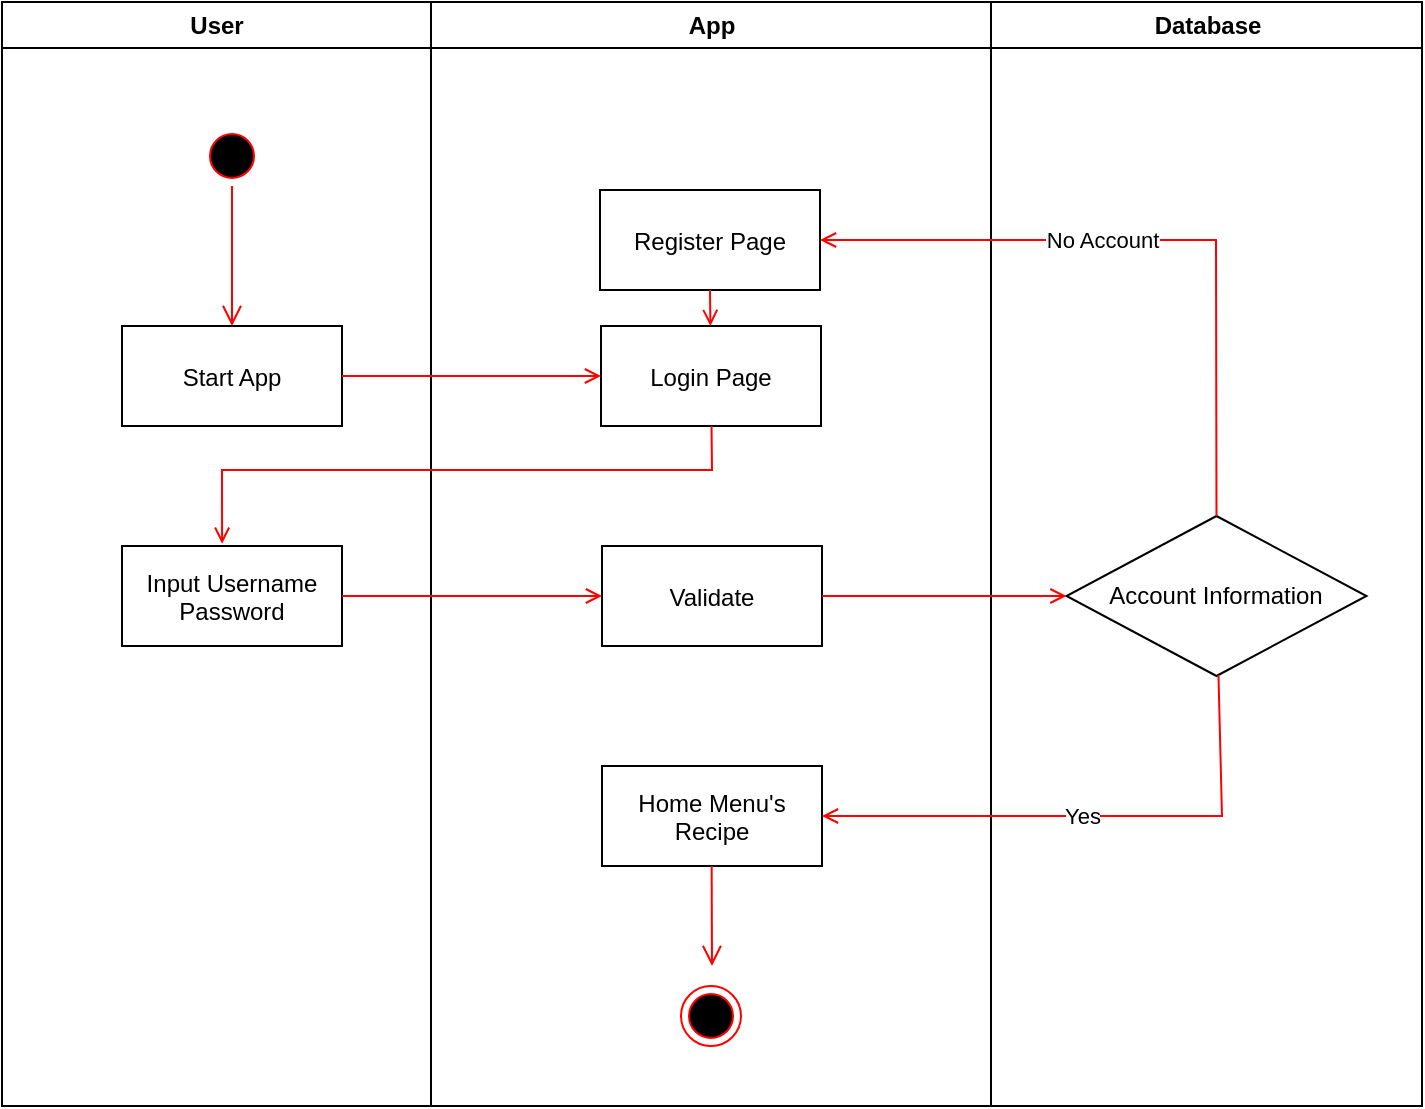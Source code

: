 <mxfile version="24.2.5" type="github">
  <diagram name="Page-1" id="e7e014a7-5840-1c2e-5031-d8a46d1fe8dd">
    <mxGraphModel dx="1257" dy="634" grid="1" gridSize="10" guides="1" tooltips="1" connect="1" arrows="1" fold="1" page="1" pageScale="1" pageWidth="1169" pageHeight="826" background="none" math="0" shadow="0">
      <root>
        <mxCell id="0" />
        <mxCell id="1" parent="0" />
        <mxCell id="2" value="User" style="swimlane;whiteSpace=wrap;startSize=23;" parent="1" vertex="1">
          <mxGeometry x="230" y="128" width="214.5" height="552" as="geometry" />
        </mxCell>
        <mxCell id="5" value="" style="ellipse;shape=startState;fillColor=#000000;strokeColor=#ff0000;" parent="2" vertex="1">
          <mxGeometry x="100" y="62" width="30" height="30" as="geometry" />
        </mxCell>
        <mxCell id="3" value="App" style="swimlane;whiteSpace=wrap;startSize=23;" parent="1" vertex="1">
          <mxGeometry x="444.5" y="128" width="280" height="552" as="geometry" />
        </mxCell>
        <mxCell id="38" value="" style="ellipse;shape=endState;fillColor=#000000;strokeColor=#ff0000" parent="3" vertex="1">
          <mxGeometry x="125" y="492" width="30" height="30" as="geometry" />
        </mxCell>
        <mxCell id="7" value="Start App" style="" parent="3" vertex="1">
          <mxGeometry x="-154.5" y="162" width="110" height="50" as="geometry" />
        </mxCell>
        <mxCell id="8" value="Input Username&#xa;Password" style="" parent="3" vertex="1">
          <mxGeometry x="-154.5" y="272" width="110" height="50" as="geometry" />
        </mxCell>
        <mxCell id="15" value="Login Page" style="" parent="3" vertex="1">
          <mxGeometry x="85" y="162" width="110" height="50" as="geometry" />
        </mxCell>
        <mxCell id="16" value="Validate" style="" parent="3" vertex="1">
          <mxGeometry x="85.5" y="272" width="110" height="50" as="geometry" />
        </mxCell>
        <mxCell id="gHha--uYaRWjLFX2nZgc-43" value="Register Page" style="" vertex="1" parent="3">
          <mxGeometry x="84.5" y="94" width="110" height="50" as="geometry" />
        </mxCell>
        <mxCell id="9" value="" style="endArrow=open;strokeColor=#FF0000;endFill=1;rounded=0" parent="3" source="7" target="15" edge="1">
          <mxGeometry relative="1" as="geometry" />
        </mxCell>
        <mxCell id="17" value="" style="endArrow=open;strokeColor=#FF0000;endFill=1;rounded=0;entryX=0.455;entryY=-0.023;entryDx=0;entryDy=0;entryPerimeter=0;" parent="3" source="15" target="8" edge="1">
          <mxGeometry relative="1" as="geometry">
            <mxPoint x="-134.5" y="234" as="targetPoint" />
            <Array as="points">
              <mxPoint x="140.5" y="234" />
              <mxPoint x="-104.5" y="234" />
            </Array>
          </mxGeometry>
        </mxCell>
        <mxCell id="11" value="" style="endArrow=open;strokeColor=#FF0000;endFill=1;rounded=0" parent="3" source="8" target="16" edge="1">
          <mxGeometry relative="1" as="geometry" />
        </mxCell>
        <mxCell id="10" value="Home Menu&#39;s&#xa;Recipe" style="" parent="3" vertex="1">
          <mxGeometry x="85.5" y="382" width="110" height="50" as="geometry" />
        </mxCell>
        <mxCell id="gHha--uYaRWjLFX2nZgc-60" value="" style="endArrow=open;strokeColor=#FF0000;endFill=1;rounded=0;exitX=0.5;exitY=1;exitDx=0;exitDy=0;" edge="1" parent="3" source="gHha--uYaRWjLFX2nZgc-43" target="15">
          <mxGeometry relative="1" as="geometry">
            <mxPoint x="-34" y="197" as="sourcePoint" />
            <mxPoint x="95" y="197" as="targetPoint" />
          </mxGeometry>
        </mxCell>
        <mxCell id="gHha--uYaRWjLFX2nZgc-65" value="" style="edgeStyle=elbowEdgeStyle;elbow=horizontal;verticalAlign=bottom;endArrow=open;endSize=8;strokeColor=#FF0000;endFill=1;rounded=0" edge="1" parent="3">
          <mxGeometry x="-114.5" y="40" as="geometry">
            <mxPoint x="140.5" y="482" as="targetPoint" />
            <mxPoint x="140.33" y="432" as="sourcePoint" />
          </mxGeometry>
        </mxCell>
        <mxCell id="4" value="Database" style="swimlane;whiteSpace=wrap" parent="1" vertex="1">
          <mxGeometry x="724.5" y="128" width="215.5" height="552" as="geometry" />
        </mxCell>
        <mxCell id="gHha--uYaRWjLFX2nZgc-58" value="Account Information" style="rhombus;whiteSpace=wrap;html=1;" vertex="1" parent="4">
          <mxGeometry x="37.75" y="257" width="150" height="80" as="geometry" />
        </mxCell>
        <mxCell id="19" value="" style="endArrow=open;strokeColor=#FF0000;endFill=1;rounded=0" parent="1" source="16" target="gHha--uYaRWjLFX2nZgc-58" edge="1">
          <mxGeometry relative="1" as="geometry">
            <mxPoint x="780" y="400" as="targetPoint" />
          </mxGeometry>
        </mxCell>
        <mxCell id="gHha--uYaRWjLFX2nZgc-59" value="" style="endArrow=open;strokeColor=#FF0000;endFill=1;rounded=0;exitX=0.5;exitY=0;exitDx=0;exitDy=0;" edge="1" parent="1" source="gHha--uYaRWjLFX2nZgc-58" target="gHha--uYaRWjLFX2nZgc-43">
          <mxGeometry relative="1" as="geometry">
            <mxPoint x="750" y="330" as="sourcePoint" />
            <mxPoint x="830" y="210" as="targetPoint" />
            <Array as="points">
              <mxPoint x="837" y="247" />
            </Array>
          </mxGeometry>
        </mxCell>
        <mxCell id="gHha--uYaRWjLFX2nZgc-61" value="No Account" style="edgeLabel;html=1;align=center;verticalAlign=middle;resizable=0;points=[];" vertex="1" connectable="0" parent="gHha--uYaRWjLFX2nZgc-59">
          <mxGeometry x="0.245" y="1" relative="1" as="geometry">
            <mxPoint x="14" y="-1" as="offset" />
          </mxGeometry>
        </mxCell>
        <mxCell id="gHha--uYaRWjLFX2nZgc-62" value="" style="endArrow=open;strokeColor=#FF0000;endFill=1;rounded=0;entryX=1;entryY=0.5;entryDx=0;entryDy=0;" edge="1" parent="1" source="gHha--uYaRWjLFX2nZgc-58" target="10">
          <mxGeometry relative="1" as="geometry">
            <mxPoint x="830" y="480" as="sourcePoint" />
            <mxPoint x="649" y="257" as="targetPoint" />
            <Array as="points">
              <mxPoint x="840" y="535" />
            </Array>
          </mxGeometry>
        </mxCell>
        <mxCell id="gHha--uYaRWjLFX2nZgc-63" value="Yes" style="edgeLabel;html=1;align=center;verticalAlign=middle;resizable=0;points=[];" vertex="1" connectable="0" parent="gHha--uYaRWjLFX2nZgc-62">
          <mxGeometry x="0.245" y="1" relative="1" as="geometry">
            <mxPoint x="28" y="-1" as="offset" />
          </mxGeometry>
        </mxCell>
        <mxCell id="6" value="" style="edgeStyle=elbowEdgeStyle;elbow=horizontal;verticalAlign=bottom;endArrow=open;endSize=8;strokeColor=#FF0000;endFill=1;rounded=0" parent="1" source="5" target="7" edge="1">
          <mxGeometry x="330" y="168" as="geometry">
            <mxPoint x="345" y="290" as="targetPoint" />
          </mxGeometry>
        </mxCell>
      </root>
    </mxGraphModel>
  </diagram>
</mxfile>
